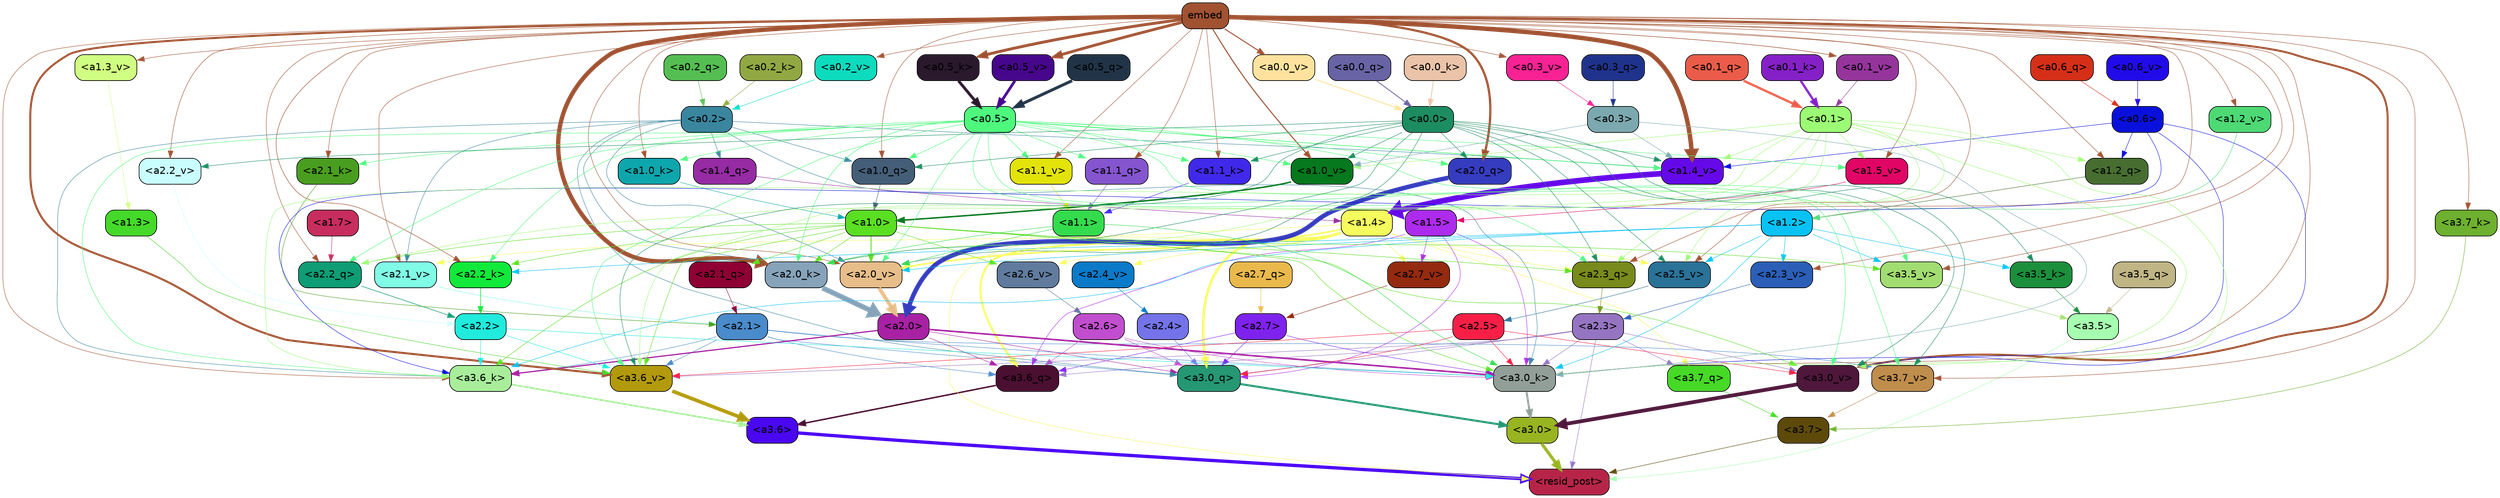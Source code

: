 strict digraph "" {
	graph [bgcolor=transparent,
		layout=dot,
		overlap=false,
		splines=true
	];
	"<a3.7>"	[color=black,
		fillcolor="#5d4a0b",
		fontname=Helvetica,
		shape=box,
		style="filled, rounded"];
	"<resid_post>"	[color=black,
		fillcolor="#b62548",
		fontname=Helvetica,
		shape=box,
		style="filled, rounded"];
	"<a3.7>" -> "<resid_post>"	[color="#5d4a0b",
		penwidth=0.6239100098609924];
	"<a3.6>"	[color=black,
		fillcolor="#4907f2",
		fontname=Helvetica,
		shape=box,
		style="filled, rounded"];
	"<a3.6>" -> "<resid_post>"	[color="#4907f2",
		penwidth=4.569062113761902];
	"<a3.5>"	[color=black,
		fillcolor="#a6feb0",
		fontname=Helvetica,
		shape=box,
		style="filled, rounded"];
	"<a3.5>" -> "<resid_post>"	[color="#a6feb0",
		penwidth=0.6];
	"<a3.0>"	[color=black,
		fillcolor="#99b421",
		fontname=Helvetica,
		shape=box,
		style="filled, rounded"];
	"<a3.0>" -> "<resid_post>"	[color="#99b421",
		penwidth=4.283544182777405];
	"<a2.3>"	[color=black,
		fillcolor="#9575c2",
		fontname=Helvetica,
		shape=box,
		style="filled, rounded"];
	"<a2.3>" -> "<resid_post>"	[color="#9575c2",
		penwidth=0.6];
	"<a3.7_q>"	[color=black,
		fillcolor="#46d926",
		fontname=Helvetica,
		shape=box,
		style="filled, rounded"];
	"<a2.3>" -> "<a3.7_q>"	[color="#9575c2",
		penwidth=0.6];
	"<a3.6_q>"	[color=black,
		fillcolor="#4b0f31",
		fontname=Helvetica,
		shape=box,
		style="filled, rounded"];
	"<a2.3>" -> "<a3.6_q>"	[color="#9575c2",
		penwidth=0.6];
	"<a3.0_q>"	[color=black,
		fillcolor="#259773",
		fontname=Helvetica,
		shape=box,
		style="filled, rounded"];
	"<a2.3>" -> "<a3.0_q>"	[color="#9575c2",
		penwidth=0.6];
	"<a3.0_k>"	[color=black,
		fillcolor="#929f99",
		fontname=Helvetica,
		shape=box,
		style="filled, rounded"];
	"<a2.3>" -> "<a3.0_k>"	[color="#9575c2",
		penwidth=0.6];
	"<a3.6_v>"	[color=black,
		fillcolor="#b29a0c",
		fontname=Helvetica,
		shape=box,
		style="filled, rounded"];
	"<a2.3>" -> "<a3.6_v>"	[color="#9575c2",
		penwidth=0.6];
	"<a3.0_v>"	[color=black,
		fillcolor="#4f173b",
		fontname=Helvetica,
		shape=box,
		style="filled, rounded"];
	"<a2.3>" -> "<a3.0_v>"	[color="#9575c2",
		penwidth=0.6];
	"<a1.4>"	[color=black,
		fillcolor="#f5fc5d",
		fontname=Helvetica,
		shape=box,
		style="filled, rounded"];
	"<a1.4>" -> "<resid_post>"	[color="#f5fc5d",
		penwidth=0.6];
	"<a1.4>" -> "<a3.7_q>"	[color="#f5fc5d",
		penwidth=0.6];
	"<a1.4>" -> "<a3.6_q>"	[color="#f5fc5d",
		penwidth=2.6908124685287476];
	"<a1.4>" -> "<a3.0_q>"	[color="#f5fc5d",
		penwidth=3.32076895236969];
	"<a2.3_q>"	[color=black,
		fillcolor="#788a1b",
		fontname=Helvetica,
		shape=box,
		style="filled, rounded"];
	"<a1.4>" -> "<a2.3_q>"	[color="#f5fc5d",
		penwidth=0.6];
	"<a2.7_v>"	[color=black,
		fillcolor="#942a0f",
		fontname=Helvetica,
		shape=box,
		style="filled, rounded"];
	"<a1.4>" -> "<a2.7_v>"	[color="#f5fc5d",
		penwidth=0.6];
	"<a2.6_v>"	[color=black,
		fillcolor="#607b9e",
		fontname=Helvetica,
		shape=box,
		style="filled, rounded"];
	"<a1.4>" -> "<a2.6_v>"	[color="#f5fc5d",
		penwidth=0.6];
	"<a2.5_v>"	[color=black,
		fillcolor="#2a7298",
		fontname=Helvetica,
		shape=box,
		style="filled, rounded"];
	"<a1.4>" -> "<a2.5_v>"	[color="#f5fc5d",
		penwidth=0.6];
	"<a2.4_v>"	[color=black,
		fillcolor="#0b7ac9",
		fontname=Helvetica,
		shape=box,
		style="filled, rounded"];
	"<a1.4>" -> "<a2.4_v>"	[color="#f5fc5d",
		penwidth=0.6];
	"<a2.1_v>"	[color=black,
		fillcolor="#80fce6",
		fontname=Helvetica,
		shape=box,
		style="filled, rounded"];
	"<a1.4>" -> "<a2.1_v>"	[color="#f5fc5d",
		penwidth=0.6];
	"<a2.0_v>"	[color=black,
		fillcolor="#e7bd89",
		fontname=Helvetica,
		shape=box,
		style="filled, rounded"];
	"<a1.4>" -> "<a2.0_v>"	[color="#f5fc5d",
		penwidth=2.3065454959869385];
	"<a3.7_q>" -> "<a3.7>"	[color="#46d926",
		penwidth=0.6];
	"<a3.6_q>" -> "<a3.6>"	[color="#4b0f31",
		penwidth=2.03758105635643];
	"<a3.5_q>"	[color=black,
		fillcolor="#bfb585",
		fontname=Helvetica,
		shape=box,
		style="filled, rounded"];
	"<a3.5_q>" -> "<a3.5>"	[color="#bfb585",
		penwidth=0.6];
	"<a3.0_q>" -> "<a3.0>"	[color="#259773",
		penwidth=2.8638100624084473];
	"<a3.7_k>"	[color=black,
		fillcolor="#6eb02f",
		fontname=Helvetica,
		shape=box,
		style="filled, rounded"];
	"<a3.7_k>" -> "<a3.7>"	[color="#6eb02f",
		penwidth=0.6];
	"<a3.6_k>"	[color=black,
		fillcolor="#a8ed9a",
		fontname=Helvetica,
		shape=box,
		style="filled, rounded"];
	"<a3.6_k>" -> "<a3.6>"	[color="#a8ed9a",
		penwidth=2.174198240041733];
	"<a3.5_k>"	[color=black,
		fillcolor="#1c8f3c",
		fontname=Helvetica,
		shape=box,
		style="filled, rounded"];
	"<a3.5_k>" -> "<a3.5>"	[color="#1c8f3c",
		penwidth=0.6];
	"<a3.0_k>" -> "<a3.0>"	[color="#929f99",
		penwidth=2.6274144649505615];
	"<a3.7_v>"	[color=black,
		fillcolor="#bf8d4c",
		fontname=Helvetica,
		shape=box,
		style="filled, rounded"];
	"<a3.7_v>" -> "<a3.7>"	[color="#bf8d4c",
		penwidth=0.6];
	"<a3.6_v>" -> "<a3.6>"	[color="#b29a0c",
		penwidth=5.002329230308533];
	"<a3.5_v>"	[color=black,
		fillcolor="#a2dd72",
		fontname=Helvetica,
		shape=box,
		style="filled, rounded"];
	"<a3.5_v>" -> "<a3.5>"	[color="#a2dd72",
		penwidth=0.6];
	"<a3.0_v>" -> "<a3.0>"	[color="#4f173b",
		penwidth=5.188832879066467];
	"<a2.7>"	[color=black,
		fillcolor="#7e22ee",
		fontname=Helvetica,
		shape=box,
		style="filled, rounded"];
	"<a2.7>" -> "<a3.6_q>"	[color="#7e22ee",
		penwidth=0.6];
	"<a2.7>" -> "<a3.0_q>"	[color="#7e22ee",
		penwidth=0.6];
	"<a2.7>" -> "<a3.0_k>"	[color="#7e22ee",
		penwidth=0.6];
	"<a2.6>"	[color=black,
		fillcolor="#c14ece",
		fontname=Helvetica,
		shape=box,
		style="filled, rounded"];
	"<a2.6>" -> "<a3.6_q>"	[color="#c14ece",
		penwidth=0.6];
	"<a2.6>" -> "<a3.0_q>"	[color="#c14ece",
		penwidth=0.6];
	"<a2.6>" -> "<a3.0_k>"	[color="#c14ece",
		penwidth=0.6];
	"<a2.1>"	[color=black,
		fillcolor="#4a8bcb",
		fontname=Helvetica,
		shape=box,
		style="filled, rounded"];
	"<a2.1>" -> "<a3.6_q>"	[color="#4a8bcb",
		penwidth=0.6];
	"<a2.1>" -> "<a3.0_q>"	[color="#4a8bcb",
		penwidth=0.6];
	"<a2.1>" -> "<a3.6_k>"	[color="#4a8bcb",
		penwidth=0.6];
	"<a2.1>" -> "<a3.0_k>"	[color="#4a8bcb",
		penwidth=0.6];
	"<a2.1>" -> "<a3.7_v>"	[color="#4a8bcb",
		penwidth=0.6];
	"<a2.1>" -> "<a3.6_v>"	[color="#4a8bcb",
		penwidth=0.6];
	"<a2.0>"	[color=black,
		fillcolor="#a821a4",
		fontname=Helvetica,
		shape=box,
		style="filled, rounded"];
	"<a2.0>" -> "<a3.6_q>"	[color="#a821a4",
		penwidth=0.6];
	"<a2.0>" -> "<a3.0_q>"	[color="#a821a4",
		penwidth=0.6];
	"<a2.0>" -> "<a3.6_k>"	[color="#a821a4",
		penwidth=1.6254686117172241];
	"<a2.0>" -> "<a3.0_k>"	[color="#a821a4",
		penwidth=2.182972814887762];
	"<a1.5>"	[color=black,
		fillcolor="#ad2bec",
		fontname=Helvetica,
		shape=box,
		style="filled, rounded"];
	"<a1.5>" -> "<a3.6_q>"	[color="#ad2bec",
		penwidth=0.6];
	"<a1.5>" -> "<a3.0_q>"	[color="#ad2bec",
		penwidth=0.6];
	"<a1.5>" -> "<a3.0_k>"	[color="#ad2bec",
		penwidth=0.6];
	"<a1.5>" -> "<a2.7_v>"	[color="#ad2bec",
		penwidth=0.6];
	"<a2.5>"	[color=black,
		fillcolor="#f71f46",
		fontname=Helvetica,
		shape=box,
		style="filled, rounded"];
	"<a2.5>" -> "<a3.0_q>"	[color="#f71f46",
		penwidth=0.6];
	"<a2.5>" -> "<a3.0_k>"	[color="#f71f46",
		penwidth=0.6];
	"<a2.5>" -> "<a3.6_v>"	[color="#f71f46",
		penwidth=0.6];
	"<a2.5>" -> "<a3.0_v>"	[color="#f71f46",
		penwidth=0.6];
	"<a2.4>"	[color=black,
		fillcolor="#7473e9",
		fontname=Helvetica,
		shape=box,
		style="filled, rounded"];
	"<a2.4>" -> "<a3.0_q>"	[color="#7473e9",
		penwidth=0.6];
	"<a0.2>"	[color=black,
		fillcolor="#3a869f",
		fontname=Helvetica,
		shape=box,
		style="filled, rounded"];
	"<a0.2>" -> "<a3.0_q>"	[color="#3a869f",
		penwidth=0.6];
	"<a0.2>" -> "<a3.6_k>"	[color="#3a869f",
		penwidth=0.6];
	"<a0.2>" -> "<a3.0_k>"	[color="#3a869f",
		penwidth=0.6];
	"<a2.0_k>"	[color=black,
		fillcolor="#86a3ba",
		fontname=Helvetica,
		shape=box,
		style="filled, rounded"];
	"<a0.2>" -> "<a2.0_k>"	[color="#3a869f",
		penwidth=0.6];
	"<a0.2>" -> "<a2.1_v>"	[color="#3a869f",
		penwidth=0.6];
	"<a0.2>" -> "<a2.0_v>"	[color="#3a869f",
		penwidth=0.6];
	"<a1.4_q>"	[color=black,
		fillcolor="#962ba4",
		fontname=Helvetica,
		shape=box,
		style="filled, rounded"];
	"<a0.2>" -> "<a1.4_q>"	[color="#3a869f",
		penwidth=0.6];
	"<a1.0_q>"	[color=black,
		fillcolor="#445e78",
		fontname=Helvetica,
		shape=box,
		style="filled, rounded"];
	"<a0.2>" -> "<a1.0_q>"	[color="#3a869f",
		penwidth=0.6];
	"<a1.4_v>"	[color=black,
		fillcolor="#6509e9",
		fontname=Helvetica,
		shape=box,
		style="filled, rounded"];
	"<a0.2>" -> "<a1.4_v>"	[color="#3a869f",
		penwidth=0.6];
	embed	[color=black,
		fillcolor="#a05231",
		fontname=Helvetica,
		shape=box,
		style="filled, rounded"];
	embed -> "<a3.7_k>"	[color="#a05231",
		penwidth=0.6];
	embed -> "<a3.6_k>"	[color="#a05231",
		penwidth=0.6];
	embed -> "<a3.0_k>"	[color="#a05231",
		penwidth=0.6];
	embed -> "<a3.7_v>"	[color="#a05231",
		penwidth=0.6];
	embed -> "<a3.6_v>"	[color="#a05231",
		penwidth=2.809220314025879];
	embed -> "<a3.5_v>"	[color="#a05231",
		penwidth=0.6];
	embed -> "<a3.0_v>"	[color="#a05231",
		penwidth=2.754121422767639];
	embed -> "<a2.3_q>"	[color="#a05231",
		penwidth=0.6];
	"<a2.2_q>"	[color=black,
		fillcolor="#0e9d74",
		fontname=Helvetica,
		shape=box,
		style="filled, rounded"];
	embed -> "<a2.2_q>"	[color="#a05231",
		penwidth=0.6];
	"<a2.0_q>"	[color=black,
		fillcolor="#353cc0",
		fontname=Helvetica,
		shape=box,
		style="filled, rounded"];
	embed -> "<a2.0_q>"	[color="#a05231",
		penwidth=3.102177858352661];
	"<a2.2_k>"	[color=black,
		fillcolor="#11ea3b",
		fontname=Helvetica,
		shape=box,
		style="filled, rounded"];
	embed -> "<a2.2_k>"	[color="#a05231",
		penwidth=0.6805839538574219];
	"<a2.1_k>"	[color=black,
		fillcolor="#499e20",
		fontname=Helvetica,
		shape=box,
		style="filled, rounded"];
	embed -> "<a2.1_k>"	[color="#a05231",
		penwidth=0.6];
	embed -> "<a2.0_k>"	[color="#a05231",
		penwidth=5.977519929409027];
	embed -> "<a2.5_v>"	[color="#a05231",
		penwidth=0.6];
	"<a2.3_v>"	[color=black,
		fillcolor="#2b5eb7",
		fontname=Helvetica,
		shape=box,
		style="filled, rounded"];
	embed -> "<a2.3_v>"	[color="#a05231",
		penwidth=0.6];
	"<a2.2_v>"	[color=black,
		fillcolor="#c9feff",
		fontname=Helvetica,
		shape=box,
		style="filled, rounded"];
	embed -> "<a2.2_v>"	[color="#a05231",
		penwidth=0.6436443328857422];
	embed -> "<a2.1_v>"	[color="#a05231",
		penwidth=0.6];
	embed -> "<a2.0_v>"	[color="#a05231",
		penwidth=0.6];
	"<a1.2_q>"	[color=black,
		fillcolor="#476e30",
		fontname=Helvetica,
		shape=box,
		style="filled, rounded"];
	embed -> "<a1.2_q>"	[color="#a05231",
		penwidth=0.6224298477172852];
	"<a1.1_q>"	[color=black,
		fillcolor="#8455cf",
		fontname=Helvetica,
		shape=box,
		style="filled, rounded"];
	embed -> "<a1.1_q>"	[color="#a05231",
		penwidth=0.6];
	embed -> "<a1.0_q>"	[color="#a05231",
		penwidth=0.6];
	"<a1.1_k>"	[color=black,
		fillcolor="#4029eb",
		fontname=Helvetica,
		shape=box,
		style="filled, rounded"];
	embed -> "<a1.1_k>"	[color="#a05231",
		penwidth=0.6];
	"<a1.0_k>"	[color=black,
		fillcolor="#0da6ad",
		fontname=Helvetica,
		shape=box,
		style="filled, rounded"];
	embed -> "<a1.0_k>"	[color="#a05231",
		penwidth=0.6];
	"<a1.5_v>"	[color=black,
		fillcolor="#e10565",
		fontname=Helvetica,
		shape=box,
		style="filled, rounded"];
	embed -> "<a1.5_v>"	[color="#a05231",
		penwidth=0.6];
	embed -> "<a1.4_v>"	[color="#a05231",
		penwidth=6.155339062213898];
	"<a1.3_v>"	[color=black,
		fillcolor="#d0fe82",
		fontname=Helvetica,
		shape=box,
		style="filled, rounded"];
	embed -> "<a1.3_v>"	[color="#a05231",
		penwidth=0.6];
	"<a1.2_v>"	[color=black,
		fillcolor="#4dd974",
		fontname=Helvetica,
		shape=box,
		style="filled, rounded"];
	embed -> "<a1.2_v>"	[color="#a05231",
		penwidth=0.6];
	"<a1.1_v>"	[color=black,
		fillcolor="#e2e309",
		fontname=Helvetica,
		shape=box,
		style="filled, rounded"];
	embed -> "<a1.1_v>"	[color="#a05231",
		penwidth=0.6];
	"<a1.0_v>"	[color=black,
		fillcolor="#06781d",
		fontname=Helvetica,
		shape=box,
		style="filled, rounded"];
	embed -> "<a1.0_v>"	[color="#a05231",
		penwidth=1.3890299797058105];
	"<a0.5_k>"	[color=black,
		fillcolor="#2a182d",
		fontname=Helvetica,
		shape=box,
		style="filled, rounded"];
	embed -> "<a0.5_k>"	[color="#a05231",
		penwidth=3.961596131324768];
	"<a0.5_v>"	[color=black,
		fillcolor="#46078c",
		fontname=Helvetica,
		shape=box,
		style="filled, rounded"];
	embed -> "<a0.5_v>"	[color="#a05231",
		penwidth=3.8657681941986084];
	"<a0.3_v>"	[color=black,
		fillcolor="#f82294",
		fontname=Helvetica,
		shape=box,
		style="filled, rounded"];
	embed -> "<a0.3_v>"	[color="#a05231",
		penwidth=0.6];
	"<a0.2_v>"	[color=black,
		fillcolor="#0ddbbe",
		fontname=Helvetica,
		shape=box,
		style="filled, rounded"];
	embed -> "<a0.2_v>"	[color="#a05231",
		penwidth=0.6];
	"<a0.1_v>"	[color=black,
		fillcolor="#95359c",
		fontname=Helvetica,
		shape=box,
		style="filled, rounded"];
	embed -> "<a0.1_v>"	[color="#a05231",
		penwidth=0.7226338386535645];
	"<a0.0_v>"	[color=black,
		fillcolor="#fee29e",
		fontname=Helvetica,
		shape=box,
		style="filled, rounded"];
	embed -> "<a0.0_v>"	[color="#a05231",
		penwidth=1.3709254264831543];
	"<a2.2>"	[color=black,
		fillcolor="#20ebdc",
		fontname=Helvetica,
		shape=box,
		style="filled, rounded"];
	"<a2.2>" -> "<a3.6_k>"	[color="#20ebdc",
		penwidth=0.6];
	"<a2.2>" -> "<a3.0_k>"	[color="#20ebdc",
		penwidth=0.6065438985824585];
	"<a2.2>" -> "<a3.6_v>"	[color="#20ebdc",
		penwidth=0.6];
	"<a1.2>"	[color=black,
		fillcolor="#08c2f6",
		fontname=Helvetica,
		shape=box,
		style="filled, rounded"];
	"<a1.2>" -> "<a3.6_k>"	[color="#08c2f6",
		penwidth=0.6];
	"<a1.2>" -> "<a3.5_k>"	[color="#08c2f6",
		penwidth=0.6];
	"<a1.2>" -> "<a3.0_k>"	[color="#08c2f6",
		penwidth=0.6];
	"<a1.2>" -> "<a3.5_v>"	[color="#08c2f6",
		penwidth=0.6];
	"<a1.2>" -> "<a2.2_k>"	[color="#08c2f6",
		penwidth=0.6];
	"<a1.2>" -> "<a2.5_v>"	[color="#08c2f6",
		penwidth=0.6];
	"<a1.2>" -> "<a2.3_v>"	[color="#08c2f6",
		penwidth=0.6];
	"<a1.2>" -> "<a2.0_v>"	[color="#08c2f6",
		penwidth=0.6];
	"<a1.0>"	[color=black,
		fillcolor="#5adf22",
		fontname=Helvetica,
		shape=box,
		style="filled, rounded"];
	"<a1.0>" -> "<a3.6_k>"	[color="#5adf22",
		penwidth=0.6];
	"<a1.0>" -> "<a3.0_k>"	[color="#5adf22",
		penwidth=0.6];
	"<a1.0>" -> "<a3.6_v>"	[color="#5adf22",
		penwidth=0.6];
	"<a1.0>" -> "<a3.5_v>"	[color="#5adf22",
		penwidth=0.6];
	"<a1.0>" -> "<a3.0_v>"	[color="#5adf22",
		penwidth=0.6];
	"<a1.0>" -> "<a2.3_q>"	[color="#5adf22",
		penwidth=0.6];
	"<a1.0>" -> "<a2.2_q>"	[color="#5adf22",
		penwidth=0.6];
	"<a2.1_q>"	[color=black,
		fillcolor="#8e0132",
		fontname=Helvetica,
		shape=box,
		style="filled, rounded"];
	"<a1.0>" -> "<a2.1_q>"	[color="#5adf22",
		penwidth=0.6];
	"<a1.0>" -> "<a2.2_k>"	[color="#5adf22",
		penwidth=0.6];
	"<a1.0>" -> "<a2.0_k>"	[color="#5adf22",
		penwidth=0.6];
	"<a1.0>" -> "<a2.6_v>"	[color="#5adf22",
		penwidth=0.6];
	"<a1.0>" -> "<a2.0_v>"	[color="#5adf22",
		penwidth=1.2192587852478027];
	"<a0.6>"	[color=black,
		fillcolor="#0910db",
		fontname=Helvetica,
		shape=box,
		style="filled, rounded"];
	"<a0.6>" -> "<a3.6_k>"	[color="#0910db",
		penwidth=0.6];
	"<a0.6>" -> "<a3.0_k>"	[color="#0910db",
		penwidth=0.6];
	"<a0.6>" -> "<a3.0_v>"	[color="#0910db",
		penwidth=0.6];
	"<a0.6>" -> "<a1.2_q>"	[color="#0910db",
		penwidth=0.6];
	"<a0.6>" -> "<a1.4_v>"	[color="#0910db",
		penwidth=0.6];
	"<a0.5>"	[color=black,
		fillcolor="#4ef87d",
		fontname=Helvetica,
		shape=box,
		style="filled, rounded"];
	"<a0.5>" -> "<a3.6_k>"	[color="#4ef87d",
		penwidth=0.6];
	"<a0.5>" -> "<a3.7_v>"	[color="#4ef87d",
		penwidth=0.6];
	"<a0.5>" -> "<a3.6_v>"	[color="#4ef87d",
		penwidth=0.6];
	"<a0.5>" -> "<a3.5_v>"	[color="#4ef87d",
		penwidth=0.6];
	"<a0.5>" -> "<a3.0_v>"	[color="#4ef87d",
		penwidth=0.6120390892028809];
	"<a0.5>" -> "<a2.3_q>"	[color="#4ef87d",
		penwidth=0.6];
	"<a0.5>" -> "<a2.2_q>"	[color="#4ef87d",
		penwidth=0.6];
	"<a0.5>" -> "<a2.0_q>"	[color="#4ef87d",
		penwidth=0.6];
	"<a0.5>" -> "<a2.2_k>"	[color="#4ef87d",
		penwidth=0.6];
	"<a0.5>" -> "<a2.1_k>"	[color="#4ef87d",
		penwidth=0.6];
	"<a0.5>" -> "<a2.0_k>"	[color="#4ef87d",
		penwidth=0.658348560333252];
	"<a0.5>" -> "<a2.0_v>"	[color="#4ef87d",
		penwidth=0.6];
	"<a0.5>" -> "<a1.1_q>"	[color="#4ef87d",
		penwidth=0.6];
	"<a0.5>" -> "<a1.0_q>"	[color="#4ef87d",
		penwidth=0.6];
	"<a0.5>" -> "<a1.1_k>"	[color="#4ef87d",
		penwidth=0.6];
	"<a0.5>" -> "<a1.0_k>"	[color="#4ef87d",
		penwidth=0.6];
	"<a0.5>" -> "<a1.5_v>"	[color="#4ef87d",
		penwidth=0.6];
	"<a0.5>" -> "<a1.4_v>"	[color="#4ef87d",
		penwidth=0.9002184867858887];
	"<a0.5>" -> "<a1.1_v>"	[color="#4ef87d",
		penwidth=0.6];
	"<a0.5>" -> "<a1.0_v>"	[color="#4ef87d",
		penwidth=0.6];
	"<a0.1>"	[color=black,
		fillcolor="#9cfb74",
		fontname=Helvetica,
		shape=box,
		style="filled, rounded"];
	"<a0.1>" -> "<a3.6_k>"	[color="#9cfb74",
		penwidth=0.6];
	"<a0.1>" -> "<a3.0_k>"	[color="#9cfb74",
		penwidth=0.6];
	"<a0.1>" -> "<a3.6_v>"	[color="#9cfb74",
		penwidth=0.6];
	"<a0.1>" -> "<a3.0_v>"	[color="#9cfb74",
		penwidth=0.6];
	"<a0.1>" -> "<a2.3_q>"	[color="#9cfb74",
		penwidth=0.6];
	"<a0.1>" -> "<a2.2_q>"	[color="#9cfb74",
		penwidth=0.6];
	"<a0.1>" -> "<a2.0_k>"	[color="#9cfb74",
		penwidth=0.6];
	"<a0.1>" -> "<a2.5_v>"	[color="#9cfb74",
		penwidth=0.6];
	"<a0.1>" -> "<a1.2_q>"	[color="#9cfb74",
		penwidth=0.6];
	"<a0.1>" -> "<a1.5_v>"	[color="#9cfb74",
		penwidth=0.6];
	"<a0.1>" -> "<a1.4_v>"	[color="#9cfb74",
		penwidth=0.6];
	"<a0.1>" -> "<a1.0_v>"	[color="#9cfb74",
		penwidth=0.6];
	"<a0.0>"	[color=black,
		fillcolor="#1c8c61",
		fontname=Helvetica,
		shape=box,
		style="filled, rounded"];
	"<a0.0>" -> "<a3.5_k>"	[color="#1c8c61",
		penwidth=0.6];
	"<a0.0>" -> "<a3.7_v>"	[color="#1c8c61",
		penwidth=0.6];
	"<a0.0>" -> "<a3.6_v>"	[color="#1c8c61",
		penwidth=0.6];
	"<a0.0>" -> "<a3.0_v>"	[color="#1c8c61",
		penwidth=0.6];
	"<a0.0>" -> "<a2.3_q>"	[color="#1c8c61",
		penwidth=0.6];
	"<a0.0>" -> "<a2.0_q>"	[color="#1c8c61",
		penwidth=0.6];
	"<a0.0>" -> "<a2.0_k>"	[color="#1c8c61",
		penwidth=0.6];
	"<a0.0>" -> "<a2.5_v>"	[color="#1c8c61",
		penwidth=0.6];
	"<a0.0>" -> "<a2.2_v>"	[color="#1c8c61",
		penwidth=0.6];
	"<a0.0>" -> "<a2.0_v>"	[color="#1c8c61",
		penwidth=0.6];
	"<a0.0>" -> "<a1.0_q>"	[color="#1c8c61",
		penwidth=0.6];
	"<a0.0>" -> "<a1.1_k>"	[color="#1c8c61",
		penwidth=0.6];
	"<a0.0>" -> "<a1.4_v>"	[color="#1c8c61",
		penwidth=0.6];
	"<a0.0>" -> "<a1.0_v>"	[color="#1c8c61",
		penwidth=0.6];
	"<a1.1>"	[color=black,
		fillcolor="#34dc4d",
		fontname=Helvetica,
		shape=box,
		style="filled, rounded"];
	"<a1.1>" -> "<a3.0_k>"	[color="#34dc4d",
		penwidth=0.6];
	"<a1.1>" -> "<a2.0_k>"	[color="#34dc4d",
		penwidth=0.6];
	"<a1.1>" -> "<a2.0_v>"	[color="#34dc4d",
		penwidth=0.6];
	"<a0.3>"	[color=black,
		fillcolor="#7ba9af",
		fontname=Helvetica,
		shape=box,
		style="filled, rounded"];
	"<a0.3>" -> "<a3.0_k>"	[color="#7ba9af",
		penwidth=0.6];
	"<a0.3>" -> "<a1.4_v>"	[color="#7ba9af",
		penwidth=0.6];
	"<a0.3>" -> "<a1.0_v>"	[color="#7ba9af",
		penwidth=0.6];
	"<a1.3>"	[color=black,
		fillcolor="#45d92a",
		fontname=Helvetica,
		shape=box,
		style="filled, rounded"];
	"<a1.3>" -> "<a3.6_v>"	[color="#45d92a",
		penwidth=0.6];
	"<a2.7_q>"	[color=black,
		fillcolor="#eab94c",
		fontname=Helvetica,
		shape=box,
		style="filled, rounded"];
	"<a2.7_q>" -> "<a2.7>"	[color="#eab94c",
		penwidth=0.6];
	"<a2.3_q>" -> "<a2.3>"	[color="#788a1b",
		penwidth=0.6];
	"<a2.2_q>" -> "<a2.2>"	[color="#0e9d74",
		penwidth=0.7585353851318359];
	"<a2.1_q>" -> "<a2.1>"	[color="#8e0132",
		penwidth=0.6];
	"<a2.0_q>" -> "<a2.0>"	[color="#353cc0",
		penwidth=6.189085364341736];
	"<a2.2_k>" -> "<a2.2>"	[color="#11ea3b",
		penwidth=0.87534499168396];
	"<a2.1_k>" -> "<a2.1>"	[color="#499e20",
		penwidth=0.6];
	"<a2.0_k>" -> "<a2.0>"	[color="#86a3ba",
		penwidth=7.056803464889526];
	"<a2.7_v>" -> "<a2.7>"	[color="#942a0f",
		penwidth=0.6];
	"<a2.6_v>" -> "<a2.6>"	[color="#607b9e",
		penwidth=0.6];
	"<a2.5_v>" -> "<a2.5>"	[color="#2a7298",
		penwidth=0.6];
	"<a2.4_v>" -> "<a2.4>"	[color="#0b7ac9",
		penwidth=0.6];
	"<a2.3_v>" -> "<a2.3>"	[color="#2b5eb7",
		penwidth=0.6];
	"<a2.2_v>" -> "<a2.2>"	[color="#c9feff",
		penwidth=0.6];
	"<a2.1_v>" -> "<a2.1>"	[color="#80fce6",
		penwidth=0.6];
	"<a2.0_v>" -> "<a2.0>"	[color="#e7bd89",
		penwidth=5.12138295173645];
	"<a1.7>"	[color=black,
		fillcolor="#c82d5f",
		fontname=Helvetica,
		shape=box,
		style="filled, rounded"];
	"<a1.7>" -> "<a2.2_q>"	[color="#c82d5f",
		penwidth=0.6];
	"<a1.4_q>" -> "<a1.4>"	[color="#962ba4",
		penwidth=0.6];
	"<a1.2_q>" -> "<a1.2>"	[color="#476e30",
		penwidth=0.6036911010742188];
	"<a1.1_q>" -> "<a1.1>"	[color="#8455cf",
		penwidth=0.6];
	"<a1.0_q>" -> "<a1.0>"	[color="#445e78",
		penwidth=0.6];
	"<a1.1_k>" -> "<a1.1>"	[color="#4029eb",
		penwidth=0.6];
	"<a1.0_k>" -> "<a1.0>"	[color="#0da6ad",
		penwidth=0.6];
	"<a1.5_v>" -> "<a1.5>"	[color="#e10565",
		penwidth=0.6];
	"<a1.4_v>" -> "<a1.4>"	[color="#6509e9",
		penwidth=7.850657939910889];
	"<a1.3_v>" -> "<a1.3>"	[color="#d0fe82",
		penwidth=0.6];
	"<a1.2_v>" -> "<a1.2>"	[color="#4dd974",
		penwidth=0.6];
	"<a1.1_v>" -> "<a1.1>"	[color="#e2e309",
		penwidth=0.6];
	"<a1.0_v>" -> "<a1.0>"	[color="#06781d",
		penwidth=2.021620035171509];
	"<a0.6_q>"	[color=black,
		fillcolor="#d52f18",
		fontname=Helvetica,
		shape=box,
		style="filled, rounded"];
	"<a0.6_q>" -> "<a0.6>"	[color="#d52f18",
		penwidth=0.6];
	"<a0.5_q>"	[color=black,
		fillcolor="#213447",
		fontname=Helvetica,
		shape=box,
		style="filled, rounded"];
	"<a0.5_q>" -> "<a0.5>"	[color="#213447",
		penwidth=4.077653527259827];
	"<a0.3_q>"	[color=black,
		fillcolor="#1f338c",
		fontname=Helvetica,
		shape=box,
		style="filled, rounded"];
	"<a0.3_q>" -> "<a0.3>"	[color="#1f338c",
		penwidth=0.6];
	"<a0.2_q>"	[color=black,
		fillcolor="#55be52",
		fontname=Helvetica,
		shape=box,
		style="filled, rounded"];
	"<a0.2_q>" -> "<a0.2>"	[color="#55be52",
		penwidth=0.6];
	"<a0.1_q>"	[color=black,
		fillcolor="#ea5c49",
		fontname=Helvetica,
		shape=box,
		style="filled, rounded"];
	"<a0.1_q>" -> "<a0.1>"	[color="#ea5c49",
		penwidth=3.1134376525878906];
	"<a0.0_q>"	[color=black,
		fillcolor="#6863a4",
		fontname=Helvetica,
		shape=box,
		style="filled, rounded"];
	"<a0.0_q>" -> "<a0.0>"	[color="#6863a4",
		penwidth=1.0843520164489746];
	"<a0.5_k>" -> "<a0.5>"	[color="#2a182d",
		penwidth=3.968934178352356];
	"<a0.2_k>"	[color=black,
		fillcolor="#91a842",
		fontname=Helvetica,
		shape=box,
		style="filled, rounded"];
	"<a0.2_k>" -> "<a0.2>"	[color="#91a842",
		penwidth=0.6];
	"<a0.1_k>"	[color=black,
		fillcolor="#8520c7",
		fontname=Helvetica,
		shape=box,
		style="filled, rounded"];
	"<a0.1_k>" -> "<a0.1>"	[color="#8520c7",
		penwidth=3.0963125228881836];
	"<a0.0_k>"	[color=black,
		fillcolor="#eac3a8",
		fontname=Helvetica,
		shape=box,
		style="filled, rounded"];
	"<a0.0_k>" -> "<a0.0>"	[color="#eac3a8",
		penwidth=1.0073614120483398];
	"<a0.6_v>"	[color=black,
		fillcolor="#210be9",
		fontname=Helvetica,
		shape=box,
		style="filled, rounded"];
	"<a0.6_v>" -> "<a0.6>"	[color="#210be9",
		penwidth=0.6];
	"<a0.5_v>" -> "<a0.5>"	[color="#46078c",
		penwidth=3.7172799110412598];
	"<a0.3_v>" -> "<a0.3>"	[color="#f82294",
		penwidth=0.6];
	"<a0.2_v>" -> "<a0.2>"	[color="#0ddbbe",
		penwidth=0.6];
	"<a0.1_v>" -> "<a0.1>"	[color="#95359c",
		penwidth=0.602088451385498];
	"<a0.0_v>" -> "<a0.0>"	[color="#fee29e",
		penwidth=1.3448786735534668];
}
